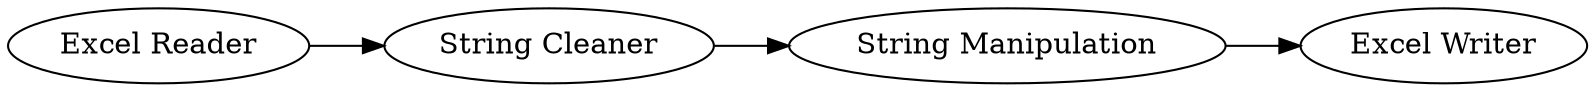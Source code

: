 digraph {
	4 -> 3
	2 -> 4
	1 -> 2
	1 [label="Excel Reader"]
	4 [label="String Manipulation"]
	3 [label="Excel Writer"]
	2 [label="String Cleaner"]
	rankdir=LR
}
